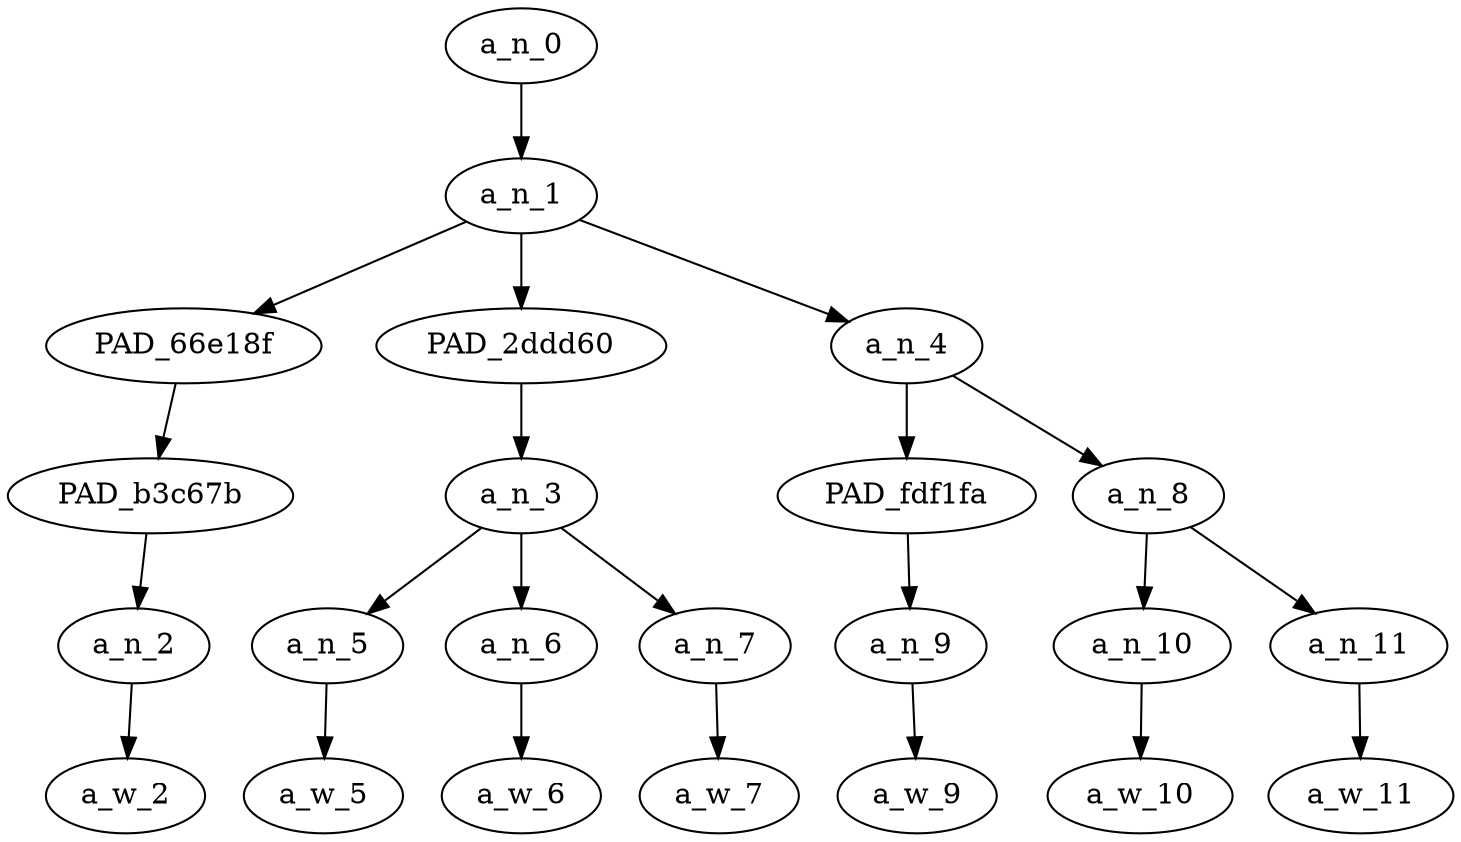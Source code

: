 strict digraph "" {
	a_n_0	[div_dir=1,
		index=0,
		level=5,
		pos="2.4166666666666665,5!",
		text_span="[0, 1, 2, 3, 4, 5, 6]",
		value=0.99999997];
	a_n_1	[div_dir=1,
		index=0,
		level=4,
		pos="2.4166666666666665,4!",
		text_span="[0, 1, 2, 3, 4, 5, 6]",
		value=0.99905810];
	a_n_0 -> a_n_1;
	PAD_66e18f	[div_dir=1,
		index=0,
		level=3,
		pos="0.0,3!",
		text_span="[0]",
		value=0.14227484];
	a_n_1 -> PAD_66e18f;
	PAD_2ddd60	[div_dir=1,
		index=1,
		level=3,
		pos="2.0,3!",
		text_span="[1, 2, 3]",
		value=0.33836959];
	a_n_1 -> PAD_2ddd60;
	a_n_4	[div_dir=1,
		index=2,
		level=3,
		pos="5.25,3!",
		text_span="[4, 5, 6]",
		value=0.51747179];
	a_n_1 -> a_n_4;
	PAD_b3c67b	[div_dir=1,
		index=0,
		level=2,
		pos="0.0,2!",
		text_span="[0]",
		value=0.14227484];
	PAD_66e18f -> PAD_b3c67b;
	a_n_2	[div_dir=1,
		index=0,
		level=1,
		pos="0.0,1!",
		text_span="[0]",
		value=0.14227484];
	PAD_b3c67b -> a_n_2;
	a_w_2	[div_dir=0,
		index=0,
		level=0,
		pos="0,0!",
		text_span="[0]",
		value=paying];
	a_n_2 -> a_w_2;
	a_n_3	[div_dir=1,
		index=1,
		level=2,
		pos="2.0,2!",
		text_span="[1, 2, 3]",
		value=0.33836959];
	PAD_2ddd60 -> a_n_3;
	a_n_5	[div_dir=1,
		index=1,
		level=1,
		pos="1.0,1!",
		text_span="[1]",
		value=0.09828669];
	a_n_3 -> a_n_5;
	a_n_6	[div_dir=1,
		index=2,
		level=1,
		pos="2.0,1!",
		text_span="[2]",
		value=0.09592789];
	a_n_3 -> a_n_6;
	a_n_7	[div_dir=1,
		index=3,
		level=1,
		pos="3.0,1!",
		text_span="[3]",
		value=0.14365026];
	a_n_3 -> a_n_7;
	a_w_5	[div_dir=0,
		index=1,
		level=0,
		pos="1,0!",
		text_span="[1]",
		value=my];
	a_n_5 -> a_w_5;
	a_w_6	[div_dir=0,
		index=2,
		level=0,
		pos="2,0!",
		text_span="[2]",
		value=own];
	a_n_6 -> a_w_6;
	a_w_7	[div_dir=0,
		index=3,
		level=0,
		pos="3,0!",
		text_span="[3]",
		value=bills];
	a_n_7 -> a_w_7;
	PAD_fdf1fa	[div_dir=-1,
		index=3,
		level=2,
		pos="6.0,2!",
		text_span="[6]",
		value=0.14129268];
	a_n_4 -> PAD_fdf1fa;
	a_n_8	[div_dir=1,
		index=2,
		level=2,
		pos="4.5,2!",
		text_span="[4, 5]",
		value=0.37543376];
	a_n_4 -> a_n_8;
	a_n_9	[div_dir=-1,
		index=6,
		level=1,
		pos="6.0,1!",
		text_span="[6]",
		value=0.14129268];
	PAD_fdf1fa -> a_n_9;
	a_w_9	[div_dir=0,
		index=6,
		level=0,
		pos="6,0!",
		text_span="[6]",
		value=🥴];
	a_n_9 -> a_w_9;
	a_n_10	[div_dir=1,
		index=4,
		level=1,
		pos="4.0,1!",
		text_span="[4]",
		value=0.11761338];
	a_n_8 -> a_n_10;
	a_n_11	[div_dir=-1,
		index=5,
		level=1,
		pos="5.0,1!",
		text_span="[5]",
		value=0.25699587];
	a_n_8 -> a_n_11;
	a_w_10	[div_dir=0,
		index=4,
		level=0,
		pos="4,0!",
		text_span="[4]",
		value=so];
	a_n_10 -> a_w_10;
	a_w_11	[div_dir=0,
		index=5,
		level=0,
		pos="5,0!",
		text_span="[5]",
		value=ghetto];
	a_n_11 -> a_w_11;
}
